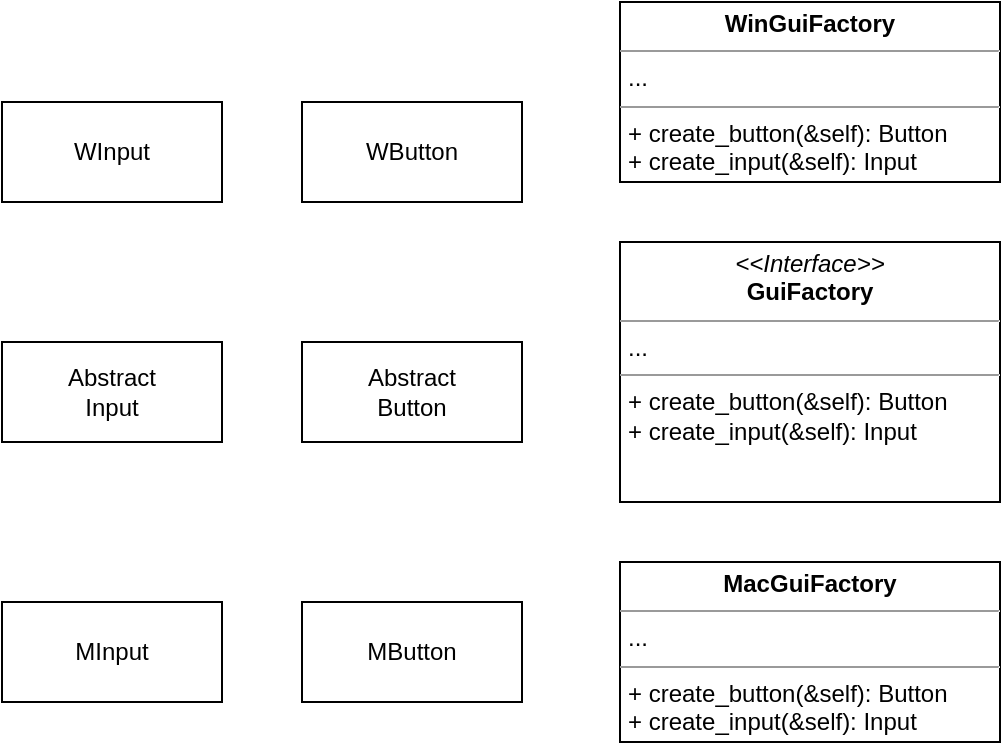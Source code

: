 <mxfile version="21.3.3" type="github">
  <diagram name="Page-1" id="wUj9EaUVJzTsNzOyZuP7">
    <mxGraphModel dx="794" dy="523" grid="1" gridSize="10" guides="1" tooltips="1" connect="1" arrows="1" fold="1" page="1" pageScale="1" pageWidth="850" pageHeight="1100" math="0" shadow="0">
      <root>
        <mxCell id="0" />
        <mxCell id="1" parent="0" />
        <mxCell id="yBevCss41WFoMAWI5KWt-1" value="&lt;p style=&quot;margin:0px;margin-top:4px;text-align:center;&quot;&gt;&lt;i&gt;&amp;lt;&amp;lt;Interface&amp;gt;&amp;gt;&lt;/i&gt;&lt;br&gt;&lt;b&gt;GuiFactory&lt;/b&gt;&lt;/p&gt;&lt;hr size=&quot;1&quot;&gt;&lt;p style=&quot;margin:0px;margin-left:4px;&quot;&gt;...&lt;/p&gt;&lt;hr size=&quot;1&quot;&gt;&lt;p style=&quot;margin:0px;margin-left:4px;&quot;&gt;+ create_button(&amp;amp;self): Button&lt;br&gt;+ create_input(&amp;amp;self): Input&lt;/p&gt;" style="verticalAlign=top;align=left;overflow=fill;fontSize=12;fontFamily=Helvetica;html=1;whiteSpace=wrap;" vertex="1" parent="1">
          <mxGeometry x="359" y="200" width="190" height="130" as="geometry" />
        </mxCell>
        <mxCell id="yBevCss41WFoMAWI5KWt-2" value="&lt;p style=&quot;margin:0px;margin-top:4px;text-align:center;&quot;&gt;&lt;b&gt;WinGuiFactory&lt;/b&gt;&lt;/p&gt;&lt;hr size=&quot;1&quot;&gt;&lt;p style=&quot;margin:0px;margin-left:4px;&quot;&gt;...&lt;/p&gt;&lt;hr size=&quot;1&quot;&gt;&lt;p style=&quot;margin:0px;margin-left:4px;&quot;&gt;+ create_button(&amp;amp;self): Button&lt;br style=&quot;border-color: var(--border-color);&quot;&gt;+ create_input(&amp;amp;self): Input&lt;br&gt;&lt;/p&gt;" style="verticalAlign=top;align=left;overflow=fill;fontSize=12;fontFamily=Helvetica;html=1;whiteSpace=wrap;" vertex="1" parent="1">
          <mxGeometry x="359" y="80" width="190" height="90" as="geometry" />
        </mxCell>
        <mxCell id="yBevCss41WFoMAWI5KWt-3" value="&lt;p style=&quot;margin:0px;margin-top:4px;text-align:center;&quot;&gt;&lt;b&gt;MacGuiFactory&lt;/b&gt;&lt;/p&gt;&lt;hr size=&quot;1&quot;&gt;&lt;p style=&quot;margin:0px;margin-left:4px;&quot;&gt;...&lt;/p&gt;&lt;hr size=&quot;1&quot;&gt;&lt;p style=&quot;margin:0px;margin-left:4px;&quot;&gt;+ create_button(&amp;amp;self): Button&lt;br style=&quot;border-color: var(--border-color);&quot;&gt;+ create_input(&amp;amp;self): Input&lt;br&gt;&lt;/p&gt;" style="verticalAlign=top;align=left;overflow=fill;fontSize=12;fontFamily=Helvetica;html=1;whiteSpace=wrap;" vertex="1" parent="1">
          <mxGeometry x="359" y="360" width="190" height="90" as="geometry" />
        </mxCell>
        <mxCell id="yBevCss41WFoMAWI5KWt-4" value="Abstract&lt;br&gt;Button" style="html=1;whiteSpace=wrap;" vertex="1" parent="1">
          <mxGeometry x="200" y="250" width="110" height="50" as="geometry" />
        </mxCell>
        <mxCell id="yBevCss41WFoMAWI5KWt-5" value="Abstract&lt;br&gt;Input" style="html=1;whiteSpace=wrap;" vertex="1" parent="1">
          <mxGeometry x="50" y="250" width="110" height="50" as="geometry" />
        </mxCell>
        <mxCell id="yBevCss41WFoMAWI5KWt-7" value="WButton" style="html=1;whiteSpace=wrap;" vertex="1" parent="1">
          <mxGeometry x="200" y="130" width="110" height="50" as="geometry" />
        </mxCell>
        <mxCell id="yBevCss41WFoMAWI5KWt-8" value="WInput" style="html=1;whiteSpace=wrap;" vertex="1" parent="1">
          <mxGeometry x="50" y="130" width="110" height="50" as="geometry" />
        </mxCell>
        <mxCell id="yBevCss41WFoMAWI5KWt-9" value="MButton" style="html=1;whiteSpace=wrap;" vertex="1" parent="1">
          <mxGeometry x="200" y="380" width="110" height="50" as="geometry" />
        </mxCell>
        <mxCell id="yBevCss41WFoMAWI5KWt-10" value="MInput" style="html=1;whiteSpace=wrap;" vertex="1" parent="1">
          <mxGeometry x="50" y="380" width="110" height="50" as="geometry" />
        </mxCell>
      </root>
    </mxGraphModel>
  </diagram>
</mxfile>
